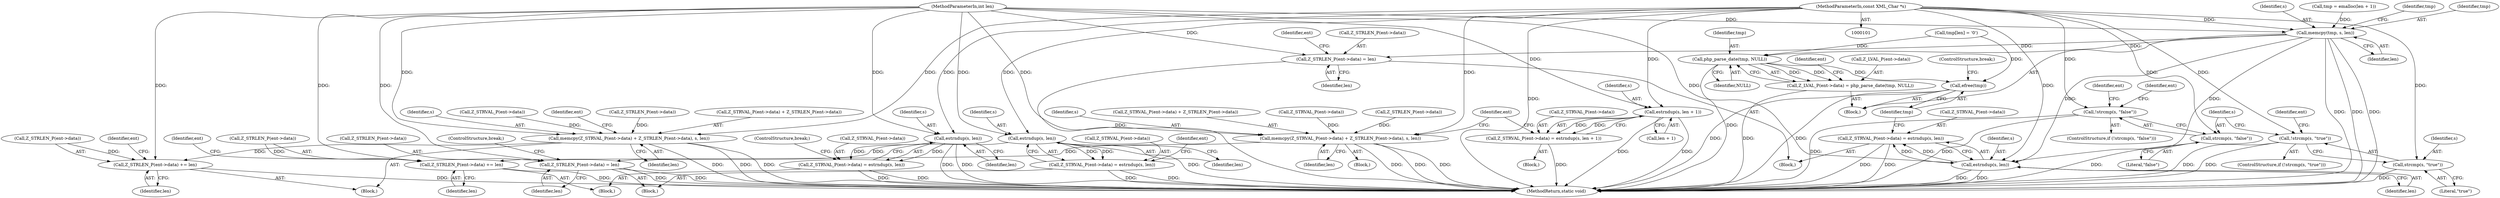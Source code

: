 digraph "1_php-src_426aeb2808955ee3d3f52e0cfb102834cdb836a5?w=1@pointer" {
"1000103" [label="(MethodParameterIn,const XML_Char *s)"];
"1000154" [label="(Call,estrndup(s, len))"];
"1000149" [label="(Call,Z_STRVAL_P(ent->data) = estrndup(s, len))"];
"1000157" [label="(Call,Z_STRLEN_P(ent->data) = len)"];
"1000183" [label="(Call,memcpy(Z_STRVAL_P(ent->data) + Z_STRLEN_P(ent->data), s, len))"];
"1000195" [label="(Call,Z_STRLEN_P(ent->data) += len)"];
"1000232" [label="(Call,estrndup(s, len + 1))"];
"1000227" [label="(Call,Z_STRVAL_P(ent->data) = estrndup(s, len + 1))"];
"1000257" [label="(Call,memcpy(Z_STRVAL_P(ent->data) + Z_STRLEN_P(ent->data), s, len))"];
"1000269" [label="(Call,Z_STRLEN_P(ent->data) += len)"];
"1000305" [label="(Call,estrndup(s, len))"];
"1000300" [label="(Call,Z_STRVAL_P(ent->data) = estrndup(s, len))"];
"1000318" [label="(Call,!strcmp(s, \"true\"))"];
"1000319" [label="(Call,strcmp(s, \"true\"))"];
"1000331" [label="(Call,!strcmp(s, \"false\"))"];
"1000332" [label="(Call,strcmp(s, \"false\"))"];
"1000378" [label="(Call,memcpy(tmp, s, len))"];
"1000392" [label="(Call,php_parse_date(tmp, NULL))"];
"1000387" [label="(Call,Z_LVAL_P(ent->data) = php_parse_date(tmp, NULL))"];
"1000424" [label="(Call,efree(tmp))"];
"1000410" [label="(Call,Z_STRLEN_P(ent->data) = len)"];
"1000421" [label="(Call,estrndup(s, len))"];
"1000416" [label="(Call,Z_STRVAL_P(ent->data) = estrndup(s, len))"];
"1000227" [label="(Call,Z_STRVAL_P(ent->data) = estrndup(s, len + 1))"];
"1000388" [label="(Call,Z_LVAL_P(ent->data))"];
"1000279" [label="(Identifier,ent)"];
"1000134" [label="(Block,)"];
"1000416" [label="(Call,Z_STRVAL_P(ent->data) = estrndup(s, len))"];
"1000399" [label="(Identifier,ent)"];
"1000257" [label="(Call,memcpy(Z_STRVAL_P(ent->data) + Z_STRLEN_P(ent->data), s, len))"];
"1000417" [label="(Call,Z_STRVAL_P(ent->data))"];
"1000272" [label="(Identifier,ent)"];
"1000183" [label="(Call,memcpy(Z_STRVAL_P(ent->data) + Z_STRLEN_P(ent->data), s, len))"];
"1000233" [label="(Identifier,s)"];
"1000301" [label="(Call,Z_STRVAL_P(ent->data))"];
"1000332" [label="(Call,strcmp(s, \"false\"))"];
"1000268" [label="(Identifier,len)"];
"1000308" [label="(ControlStructure,break;)"];
"1000426" [label="(ControlStructure,break;)"];
"1000270" [label="(Call,Z_STRLEN_P(ent->data))"];
"1000339" [label="(Identifier,ent)"];
"1000185" [label="(Call,Z_STRVAL_P(ent->data))"];
"1000423" [label="(Identifier,len)"];
"1000258" [label="(Call,Z_STRVAL_P(ent->data) + Z_STRLEN_P(ent->data))"];
"1000330" [label="(ControlStructure,if (!strcmp(s, \"false\")))"];
"1000194" [label="(Identifier,len)"];
"1000424" [label="(Call,efree(tmp))"];
"1000212" [label="(ControlStructure,break;)"];
"1000333" [label="(Identifier,s)"];
"1000381" [label="(Identifier,len)"];
"1000429" [label="(MethodReturn,static void)"];
"1000198" [label="(Identifier,ent)"];
"1000162" [label="(Identifier,len)"];
"1000157" [label="(Call,Z_STRLEN_P(ent->data) = len)"];
"1000392" [label="(Call,php_parse_date(tmp, NULL))"];
"1000415" [label="(Identifier,len)"];
"1000419" [label="(Identifier,ent)"];
"1000410" [label="(Call,Z_STRLEN_P(ent->data) = len)"];
"1000259" [label="(Call,Z_STRVAL_P(ent->data))"];
"1000189" [label="(Call,Z_STRLEN_P(ent->data))"];
"1000382" [label="(Call,tmp[len] = '\0')"];
"1000384" [label="(Identifier,tmp)"];
"1000387" [label="(Call,Z_LVAL_P(ent->data) = php_parse_date(tmp, NULL))"];
"1000306" [label="(Identifier,s)"];
"1000326" [label="(Identifier,ent)"];
"1000228" [label="(Call,Z_STRVAL_P(ent->data))"];
"1000300" [label="(Call,Z_STRVAL_P(ent->data) = estrndup(s, len))"];
"1000232" [label="(Call,estrndup(s, len + 1))"];
"1000154" [label="(Call,estrndup(s, len))"];
"1000334" [label="(Literal,\"false\")"];
"1000305" [label="(Call,estrndup(s, len))"];
"1000393" [label="(Identifier,tmp)"];
"1000104" [label="(MethodParameterIn,int len)"];
"1000379" [label="(Identifier,tmp)"];
"1000263" [label="(Call,Z_STRLEN_P(ent->data))"];
"1000143" [label="(Block,)"];
"1000267" [label="(Identifier,s)"];
"1000200" [label="(Identifier,len)"];
"1000184" [label="(Call,Z_STRVAL_P(ent->data) + Z_STRLEN_P(ent->data))"];
"1000411" [label="(Call,Z_STRLEN_P(ent->data))"];
"1000195" [label="(Call,Z_STRLEN_P(ent->data) += len)"];
"1000155" [label="(Identifier,s)"];
"1000380" [label="(Identifier,s)"];
"1000269" [label="(Call,Z_STRLEN_P(ent->data) += len)"];
"1000234" [label="(Call,len + 1)"];
"1000318" [label="(Call,!strcmp(s, \"true\"))"];
"1000158" [label="(Call,Z_STRLEN_P(ent->data))"];
"1000196" [label="(Call,Z_STRLEN_P(ent->data))"];
"1000149" [label="(Call,Z_STRVAL_P(ent->data) = estrndup(s, len))"];
"1000238" [label="(Block,)"];
"1000394" [label="(Identifier,NULL)"];
"1000193" [label="(Identifier,s)"];
"1000320" [label="(Identifier,s)"];
"1000347" [label="(Identifier,ent)"];
"1000378" [label="(Call,memcpy(tmp, s, len))"];
"1000156" [label="(Identifier,len)"];
"1000321" [label="(Literal,\"true\")"];
"1000372" [label="(Call,tmp = emalloc(len + 1))"];
"1000150" [label="(Call,Z_STRVAL_P(ent->data))"];
"1000164" [label="(Block,)"];
"1000205" [label="(Identifier,ent)"];
"1000370" [label="(Block,)"];
"1000103" [label="(MethodParameterIn,const XML_Char *s)"];
"1000221" [label="(Block,)"];
"1000425" [label="(Identifier,tmp)"];
"1000331" [label="(Call,!strcmp(s, \"false\"))"];
"1000319" [label="(Call,strcmp(s, \"true\"))"];
"1000421" [label="(Call,estrndup(s, len))"];
"1000317" [label="(ControlStructure,if (!strcmp(s, \"true\")))"];
"1000422" [label="(Identifier,s)"];
"1000160" [label="(Identifier,ent)"];
"1000307" [label="(Identifier,len)"];
"1000403" [label="(Block,)"];
"1000274" [label="(Identifier,len)"];
"1000103" -> "1000101"  [label="AST: "];
"1000103" -> "1000429"  [label="DDG: "];
"1000103" -> "1000154"  [label="DDG: "];
"1000103" -> "1000183"  [label="DDG: "];
"1000103" -> "1000232"  [label="DDG: "];
"1000103" -> "1000257"  [label="DDG: "];
"1000103" -> "1000305"  [label="DDG: "];
"1000103" -> "1000318"  [label="DDG: "];
"1000103" -> "1000319"  [label="DDG: "];
"1000103" -> "1000331"  [label="DDG: "];
"1000103" -> "1000332"  [label="DDG: "];
"1000103" -> "1000378"  [label="DDG: "];
"1000103" -> "1000421"  [label="DDG: "];
"1000154" -> "1000149"  [label="AST: "];
"1000154" -> "1000156"  [label="CFG: "];
"1000155" -> "1000154"  [label="AST: "];
"1000156" -> "1000154"  [label="AST: "];
"1000149" -> "1000154"  [label="CFG: "];
"1000154" -> "1000429"  [label="DDG: "];
"1000154" -> "1000149"  [label="DDG: "];
"1000154" -> "1000149"  [label="DDG: "];
"1000104" -> "1000154"  [label="DDG: "];
"1000154" -> "1000157"  [label="DDG: "];
"1000149" -> "1000143"  [label="AST: "];
"1000150" -> "1000149"  [label="AST: "];
"1000160" -> "1000149"  [label="CFG: "];
"1000149" -> "1000429"  [label="DDG: "];
"1000149" -> "1000429"  [label="DDG: "];
"1000157" -> "1000143"  [label="AST: "];
"1000157" -> "1000162"  [label="CFG: "];
"1000158" -> "1000157"  [label="AST: "];
"1000162" -> "1000157"  [label="AST: "];
"1000212" -> "1000157"  [label="CFG: "];
"1000157" -> "1000429"  [label="DDG: "];
"1000157" -> "1000429"  [label="DDG: "];
"1000104" -> "1000157"  [label="DDG: "];
"1000183" -> "1000164"  [label="AST: "];
"1000183" -> "1000194"  [label="CFG: "];
"1000184" -> "1000183"  [label="AST: "];
"1000193" -> "1000183"  [label="AST: "];
"1000194" -> "1000183"  [label="AST: "];
"1000198" -> "1000183"  [label="CFG: "];
"1000183" -> "1000429"  [label="DDG: "];
"1000183" -> "1000429"  [label="DDG: "];
"1000183" -> "1000429"  [label="DDG: "];
"1000185" -> "1000183"  [label="DDG: "];
"1000189" -> "1000183"  [label="DDG: "];
"1000104" -> "1000183"  [label="DDG: "];
"1000183" -> "1000195"  [label="DDG: "];
"1000195" -> "1000164"  [label="AST: "];
"1000195" -> "1000200"  [label="CFG: "];
"1000196" -> "1000195"  [label="AST: "];
"1000200" -> "1000195"  [label="AST: "];
"1000205" -> "1000195"  [label="CFG: "];
"1000195" -> "1000429"  [label="DDG: "];
"1000104" -> "1000195"  [label="DDG: "];
"1000196" -> "1000195"  [label="DDG: "];
"1000232" -> "1000227"  [label="AST: "];
"1000232" -> "1000234"  [label="CFG: "];
"1000233" -> "1000232"  [label="AST: "];
"1000234" -> "1000232"  [label="AST: "];
"1000227" -> "1000232"  [label="CFG: "];
"1000232" -> "1000429"  [label="DDG: "];
"1000232" -> "1000429"  [label="DDG: "];
"1000232" -> "1000227"  [label="DDG: "];
"1000232" -> "1000227"  [label="DDG: "];
"1000104" -> "1000232"  [label="DDG: "];
"1000227" -> "1000221"  [label="AST: "];
"1000228" -> "1000227"  [label="AST: "];
"1000272" -> "1000227"  [label="CFG: "];
"1000227" -> "1000429"  [label="DDG: "];
"1000257" -> "1000238"  [label="AST: "];
"1000257" -> "1000268"  [label="CFG: "];
"1000258" -> "1000257"  [label="AST: "];
"1000267" -> "1000257"  [label="AST: "];
"1000268" -> "1000257"  [label="AST: "];
"1000272" -> "1000257"  [label="CFG: "];
"1000257" -> "1000429"  [label="DDG: "];
"1000257" -> "1000429"  [label="DDG: "];
"1000257" -> "1000429"  [label="DDG: "];
"1000259" -> "1000257"  [label="DDG: "];
"1000263" -> "1000257"  [label="DDG: "];
"1000104" -> "1000257"  [label="DDG: "];
"1000257" -> "1000269"  [label="DDG: "];
"1000269" -> "1000134"  [label="AST: "];
"1000269" -> "1000274"  [label="CFG: "];
"1000270" -> "1000269"  [label="AST: "];
"1000274" -> "1000269"  [label="AST: "];
"1000279" -> "1000269"  [label="CFG: "];
"1000269" -> "1000429"  [label="DDG: "];
"1000104" -> "1000269"  [label="DDG: "];
"1000270" -> "1000269"  [label="DDG: "];
"1000305" -> "1000300"  [label="AST: "];
"1000305" -> "1000307"  [label="CFG: "];
"1000306" -> "1000305"  [label="AST: "];
"1000307" -> "1000305"  [label="AST: "];
"1000300" -> "1000305"  [label="CFG: "];
"1000305" -> "1000429"  [label="DDG: "];
"1000305" -> "1000429"  [label="DDG: "];
"1000305" -> "1000300"  [label="DDG: "];
"1000305" -> "1000300"  [label="DDG: "];
"1000104" -> "1000305"  [label="DDG: "];
"1000300" -> "1000134"  [label="AST: "];
"1000301" -> "1000300"  [label="AST: "];
"1000308" -> "1000300"  [label="CFG: "];
"1000300" -> "1000429"  [label="DDG: "];
"1000300" -> "1000429"  [label="DDG: "];
"1000318" -> "1000317"  [label="AST: "];
"1000318" -> "1000319"  [label="CFG: "];
"1000319" -> "1000318"  [label="AST: "];
"1000326" -> "1000318"  [label="CFG: "];
"1000333" -> "1000318"  [label="CFG: "];
"1000318" -> "1000429"  [label="DDG: "];
"1000318" -> "1000429"  [label="DDG: "];
"1000319" -> "1000321"  [label="CFG: "];
"1000320" -> "1000319"  [label="AST: "];
"1000321" -> "1000319"  [label="AST: "];
"1000319" -> "1000429"  [label="DDG: "];
"1000331" -> "1000330"  [label="AST: "];
"1000331" -> "1000332"  [label="CFG: "];
"1000332" -> "1000331"  [label="AST: "];
"1000339" -> "1000331"  [label="CFG: "];
"1000347" -> "1000331"  [label="CFG: "];
"1000331" -> "1000429"  [label="DDG: "];
"1000331" -> "1000429"  [label="DDG: "];
"1000332" -> "1000334"  [label="CFG: "];
"1000333" -> "1000332"  [label="AST: "];
"1000334" -> "1000332"  [label="AST: "];
"1000332" -> "1000429"  [label="DDG: "];
"1000378" -> "1000370"  [label="AST: "];
"1000378" -> "1000381"  [label="CFG: "];
"1000379" -> "1000378"  [label="AST: "];
"1000380" -> "1000378"  [label="AST: "];
"1000381" -> "1000378"  [label="AST: "];
"1000384" -> "1000378"  [label="CFG: "];
"1000378" -> "1000429"  [label="DDG: "];
"1000378" -> "1000429"  [label="DDG: "];
"1000378" -> "1000429"  [label="DDG: "];
"1000372" -> "1000378"  [label="DDG: "];
"1000104" -> "1000378"  [label="DDG: "];
"1000378" -> "1000392"  [label="DDG: "];
"1000378" -> "1000410"  [label="DDG: "];
"1000378" -> "1000421"  [label="DDG: "];
"1000378" -> "1000421"  [label="DDG: "];
"1000392" -> "1000387"  [label="AST: "];
"1000392" -> "1000394"  [label="CFG: "];
"1000393" -> "1000392"  [label="AST: "];
"1000394" -> "1000392"  [label="AST: "];
"1000387" -> "1000392"  [label="CFG: "];
"1000392" -> "1000429"  [label="DDG: "];
"1000392" -> "1000387"  [label="DDG: "];
"1000392" -> "1000387"  [label="DDG: "];
"1000382" -> "1000392"  [label="DDG: "];
"1000392" -> "1000424"  [label="DDG: "];
"1000387" -> "1000370"  [label="AST: "];
"1000388" -> "1000387"  [label="AST: "];
"1000399" -> "1000387"  [label="CFG: "];
"1000387" -> "1000429"  [label="DDG: "];
"1000424" -> "1000370"  [label="AST: "];
"1000424" -> "1000425"  [label="CFG: "];
"1000425" -> "1000424"  [label="AST: "];
"1000426" -> "1000424"  [label="CFG: "];
"1000424" -> "1000429"  [label="DDG: "];
"1000424" -> "1000429"  [label="DDG: "];
"1000382" -> "1000424"  [label="DDG: "];
"1000410" -> "1000403"  [label="AST: "];
"1000410" -> "1000415"  [label="CFG: "];
"1000411" -> "1000410"  [label="AST: "];
"1000415" -> "1000410"  [label="AST: "];
"1000419" -> "1000410"  [label="CFG: "];
"1000410" -> "1000429"  [label="DDG: "];
"1000104" -> "1000410"  [label="DDG: "];
"1000421" -> "1000416"  [label="AST: "];
"1000421" -> "1000423"  [label="CFG: "];
"1000422" -> "1000421"  [label="AST: "];
"1000423" -> "1000421"  [label="AST: "];
"1000416" -> "1000421"  [label="CFG: "];
"1000421" -> "1000429"  [label="DDG: "];
"1000421" -> "1000429"  [label="DDG: "];
"1000421" -> "1000416"  [label="DDG: "];
"1000421" -> "1000416"  [label="DDG: "];
"1000104" -> "1000421"  [label="DDG: "];
"1000416" -> "1000403"  [label="AST: "];
"1000417" -> "1000416"  [label="AST: "];
"1000425" -> "1000416"  [label="CFG: "];
"1000416" -> "1000429"  [label="DDG: "];
"1000416" -> "1000429"  [label="DDG: "];
}
